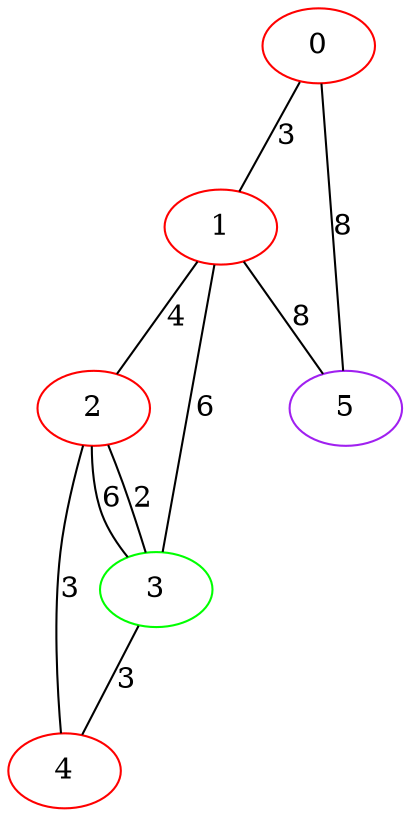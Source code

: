 graph "" {
0 [color=red, weight=1];
1 [color=red, weight=1];
2 [color=red, weight=1];
3 [color=green, weight=2];
4 [color=red, weight=1];
5 [color=purple, weight=4];
0 -- 1  [key=0, label=3];
0 -- 5  [key=0, label=8];
1 -- 2  [key=0, label=4];
1 -- 3  [key=0, label=6];
1 -- 5  [key=0, label=8];
2 -- 3  [key=0, label=6];
2 -- 3  [key=1, label=2];
2 -- 4  [key=0, label=3];
3 -- 4  [key=0, label=3];
}
